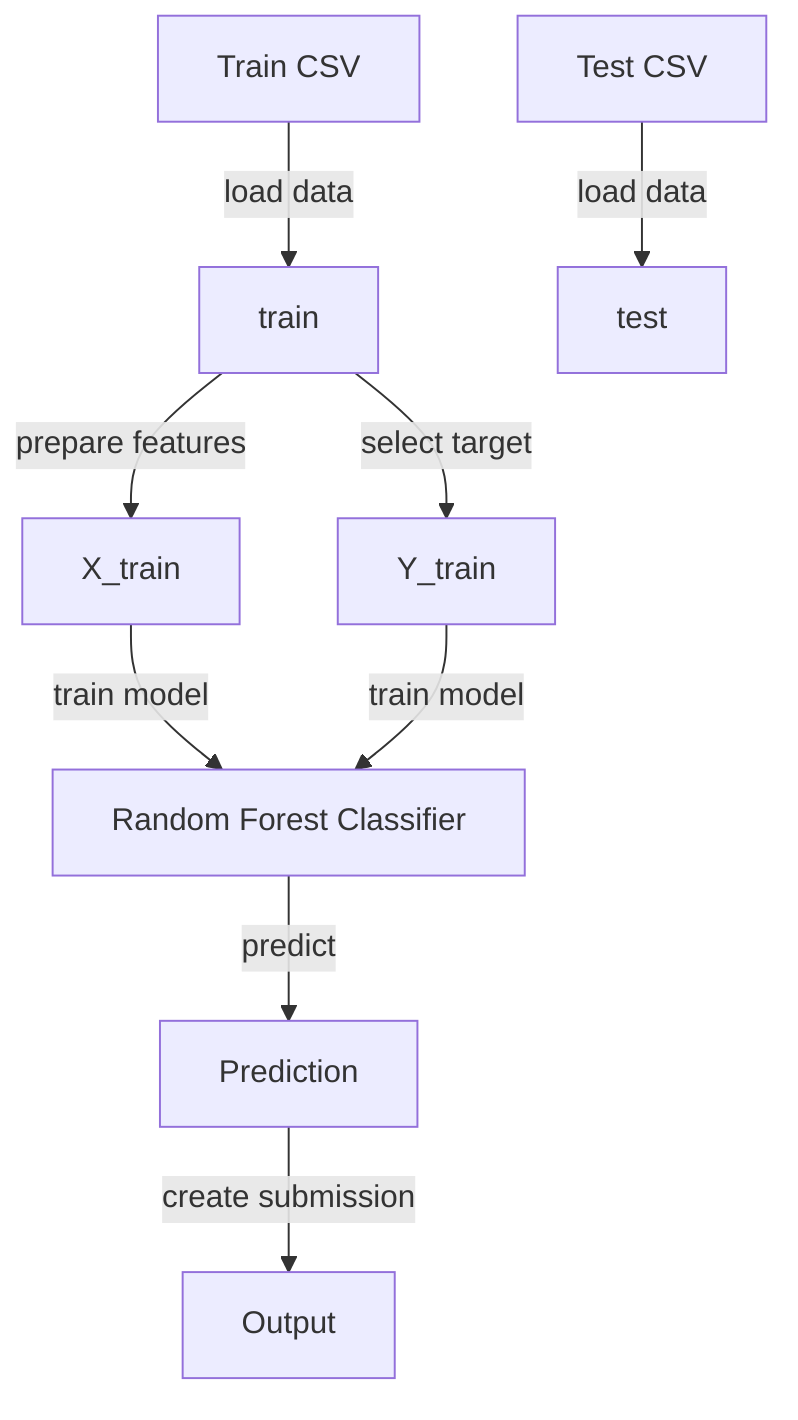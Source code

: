 flowchart TD
    %% Node for Train CSV
    A["Train CSV"]
    %% Node for Test CSV
    B["Test CSV"]
    %% Node for Training Data
    C["train"]
    %% Node for Test Data
    D["test"]
    %% Node for Features (X_train)
    E["X_train"]
    %% Node for Target (Y_train)
    F["Y_train"]
    %% Node for Random Forest Model
    G["Random Forest Classifier"]
    %% Node for Prediction
    H["Prediction"]
    %% Node for Output
    I["Output"]

    %% Data flow connections
    A -->|load data| C
    B -->|load data| D
    C -->|prepare features| E
    C -->|select target| F
    E -->|train model| G
    F -->|train model| G
    G -->|predict| H
    H -->|create submission| I